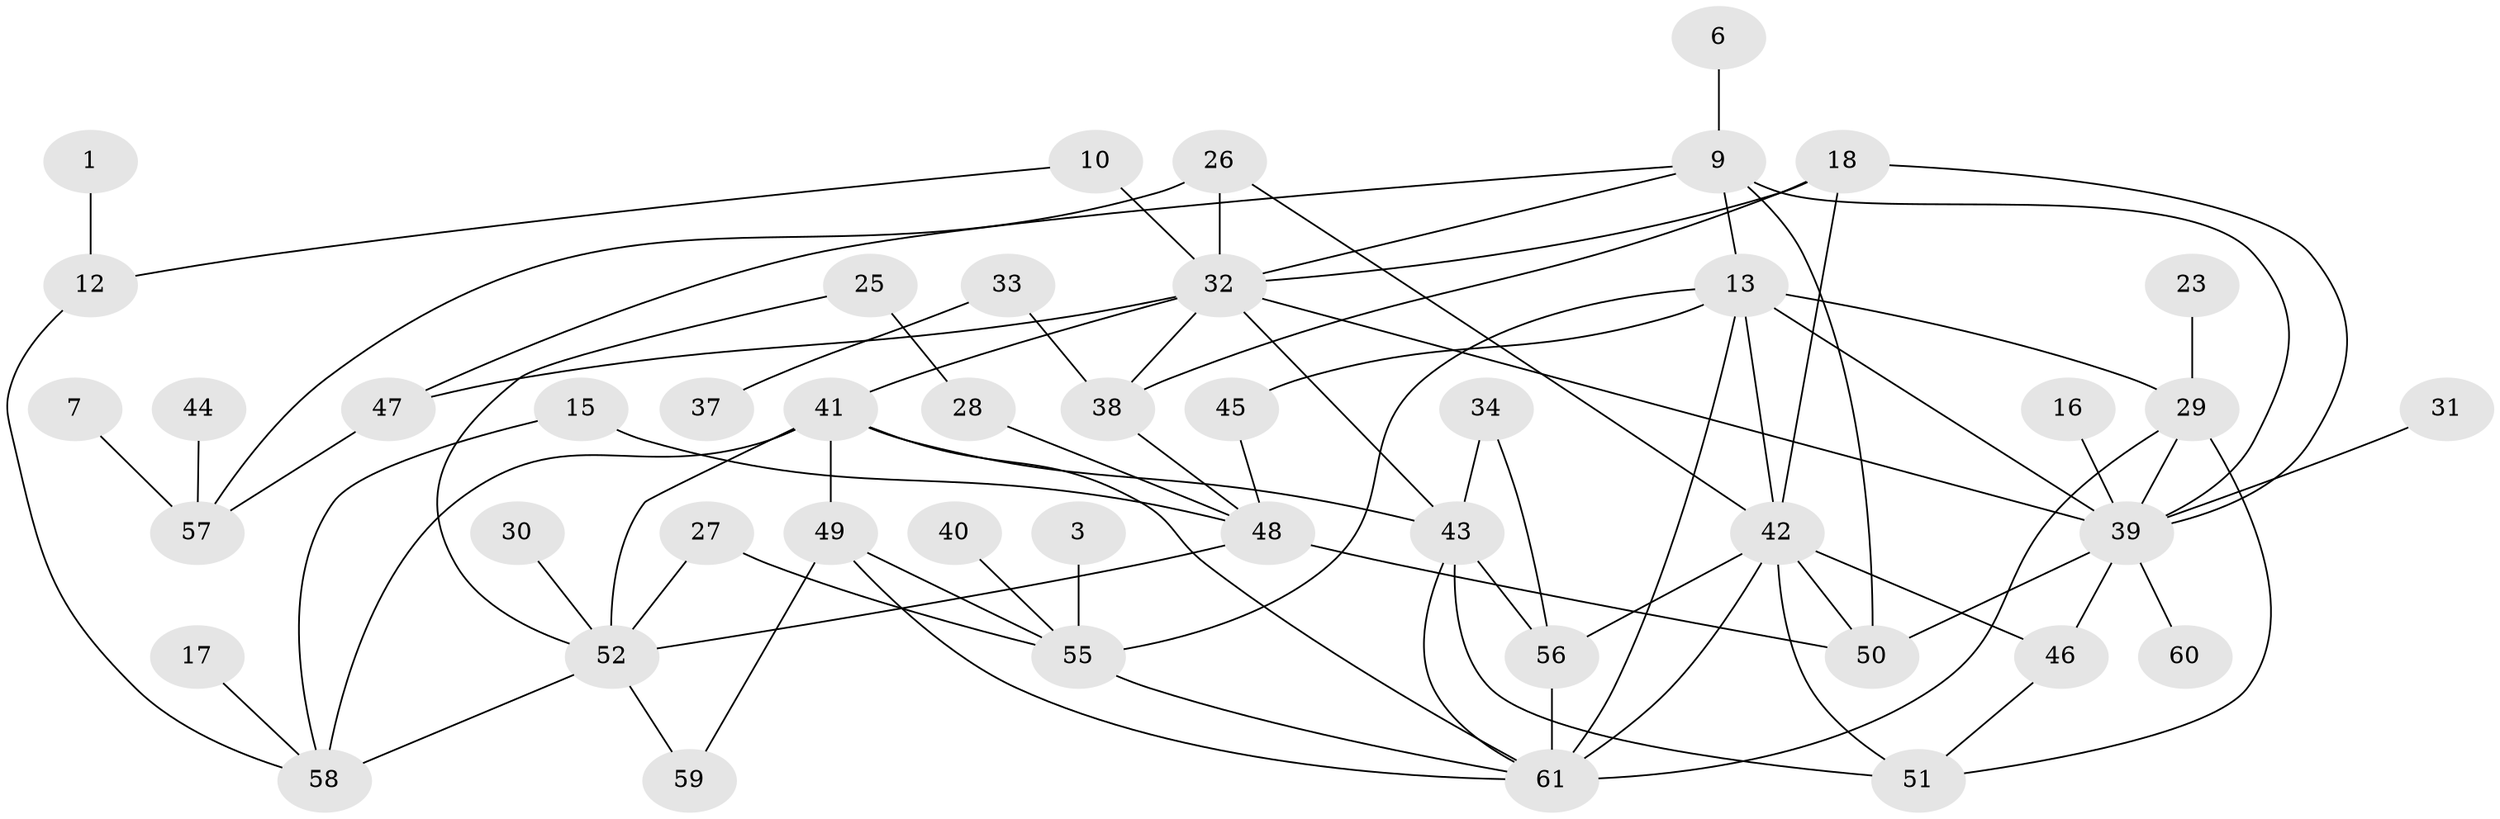 // original degree distribution, {3: 0.1774193548387097, 2: 0.22580645161290322, 1: 0.20967741935483872, 0: 0.11290322580645161, 4: 0.12903225806451613, 5: 0.10483870967741936, 6: 0.03225806451612903, 7: 0.008064516129032258}
// Generated by graph-tools (version 1.1) at 2025/00/03/09/25 03:00:44]
// undirected, 46 vertices, 80 edges
graph export_dot {
graph [start="1"]
  node [color=gray90,style=filled];
  1;
  3;
  6;
  7;
  9;
  10;
  12;
  13;
  15;
  16;
  17;
  18;
  23;
  25;
  26;
  27;
  28;
  29;
  30;
  31;
  32;
  33;
  34;
  37;
  38;
  39;
  40;
  41;
  42;
  43;
  44;
  45;
  46;
  47;
  48;
  49;
  50;
  51;
  52;
  55;
  56;
  57;
  58;
  59;
  60;
  61;
  1 -- 12 [weight=1.0];
  3 -- 55 [weight=1.0];
  6 -- 9 [weight=1.0];
  7 -- 57 [weight=1.0];
  9 -- 13 [weight=1.0];
  9 -- 32 [weight=1.0];
  9 -- 39 [weight=1.0];
  9 -- 47 [weight=1.0];
  9 -- 50 [weight=1.0];
  10 -- 12 [weight=1.0];
  10 -- 32 [weight=2.0];
  12 -- 58 [weight=1.0];
  13 -- 29 [weight=1.0];
  13 -- 39 [weight=1.0];
  13 -- 42 [weight=1.0];
  13 -- 45 [weight=1.0];
  13 -- 55 [weight=2.0];
  13 -- 61 [weight=1.0];
  15 -- 48 [weight=1.0];
  15 -- 58 [weight=1.0];
  16 -- 39 [weight=1.0];
  17 -- 58 [weight=1.0];
  18 -- 32 [weight=1.0];
  18 -- 38 [weight=1.0];
  18 -- 39 [weight=1.0];
  18 -- 42 [weight=1.0];
  23 -- 29 [weight=1.0];
  25 -- 28 [weight=1.0];
  25 -- 52 [weight=1.0];
  26 -- 32 [weight=2.0];
  26 -- 42 [weight=1.0];
  26 -- 57 [weight=1.0];
  27 -- 52 [weight=1.0];
  27 -- 55 [weight=1.0];
  28 -- 48 [weight=1.0];
  29 -- 39 [weight=1.0];
  29 -- 51 [weight=1.0];
  29 -- 61 [weight=1.0];
  30 -- 52 [weight=1.0];
  31 -- 39 [weight=1.0];
  32 -- 38 [weight=1.0];
  32 -- 39 [weight=1.0];
  32 -- 41 [weight=1.0];
  32 -- 43 [weight=1.0];
  32 -- 47 [weight=1.0];
  33 -- 37 [weight=1.0];
  33 -- 38 [weight=1.0];
  34 -- 43 [weight=1.0];
  34 -- 56 [weight=1.0];
  38 -- 48 [weight=1.0];
  39 -- 46 [weight=1.0];
  39 -- 50 [weight=1.0];
  39 -- 60 [weight=1.0];
  40 -- 55 [weight=1.0];
  41 -- 43 [weight=1.0];
  41 -- 49 [weight=1.0];
  41 -- 52 [weight=2.0];
  41 -- 58 [weight=2.0];
  41 -- 61 [weight=1.0];
  42 -- 46 [weight=1.0];
  42 -- 50 [weight=2.0];
  42 -- 51 [weight=1.0];
  42 -- 56 [weight=2.0];
  42 -- 61 [weight=2.0];
  43 -- 51 [weight=1.0];
  43 -- 56 [weight=1.0];
  43 -- 61 [weight=1.0];
  44 -- 57 [weight=1.0];
  45 -- 48 [weight=1.0];
  46 -- 51 [weight=1.0];
  47 -- 57 [weight=1.0];
  48 -- 50 [weight=1.0];
  48 -- 52 [weight=2.0];
  49 -- 55 [weight=1.0];
  49 -- 59 [weight=1.0];
  49 -- 61 [weight=1.0];
  52 -- 58 [weight=1.0];
  52 -- 59 [weight=1.0];
  55 -- 61 [weight=1.0];
  56 -- 61 [weight=2.0];
}

